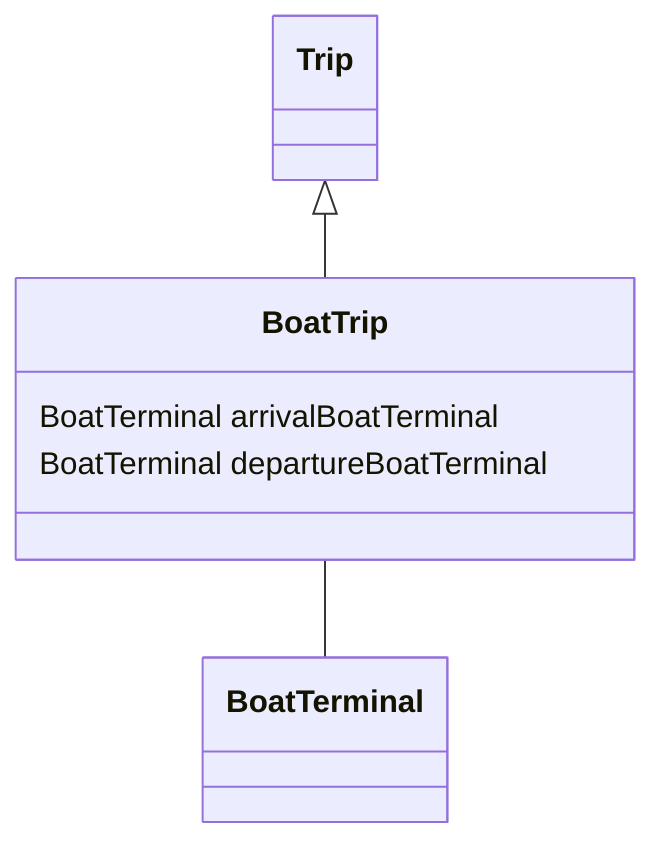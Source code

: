 classDiagram
  BoatTrip -- BoatTerminal


Trip <|-- BoatTrip
class BoatTrip {

  BoatTerminal arrivalBoatTerminal
  BoatTerminal departureBoatTerminal

}